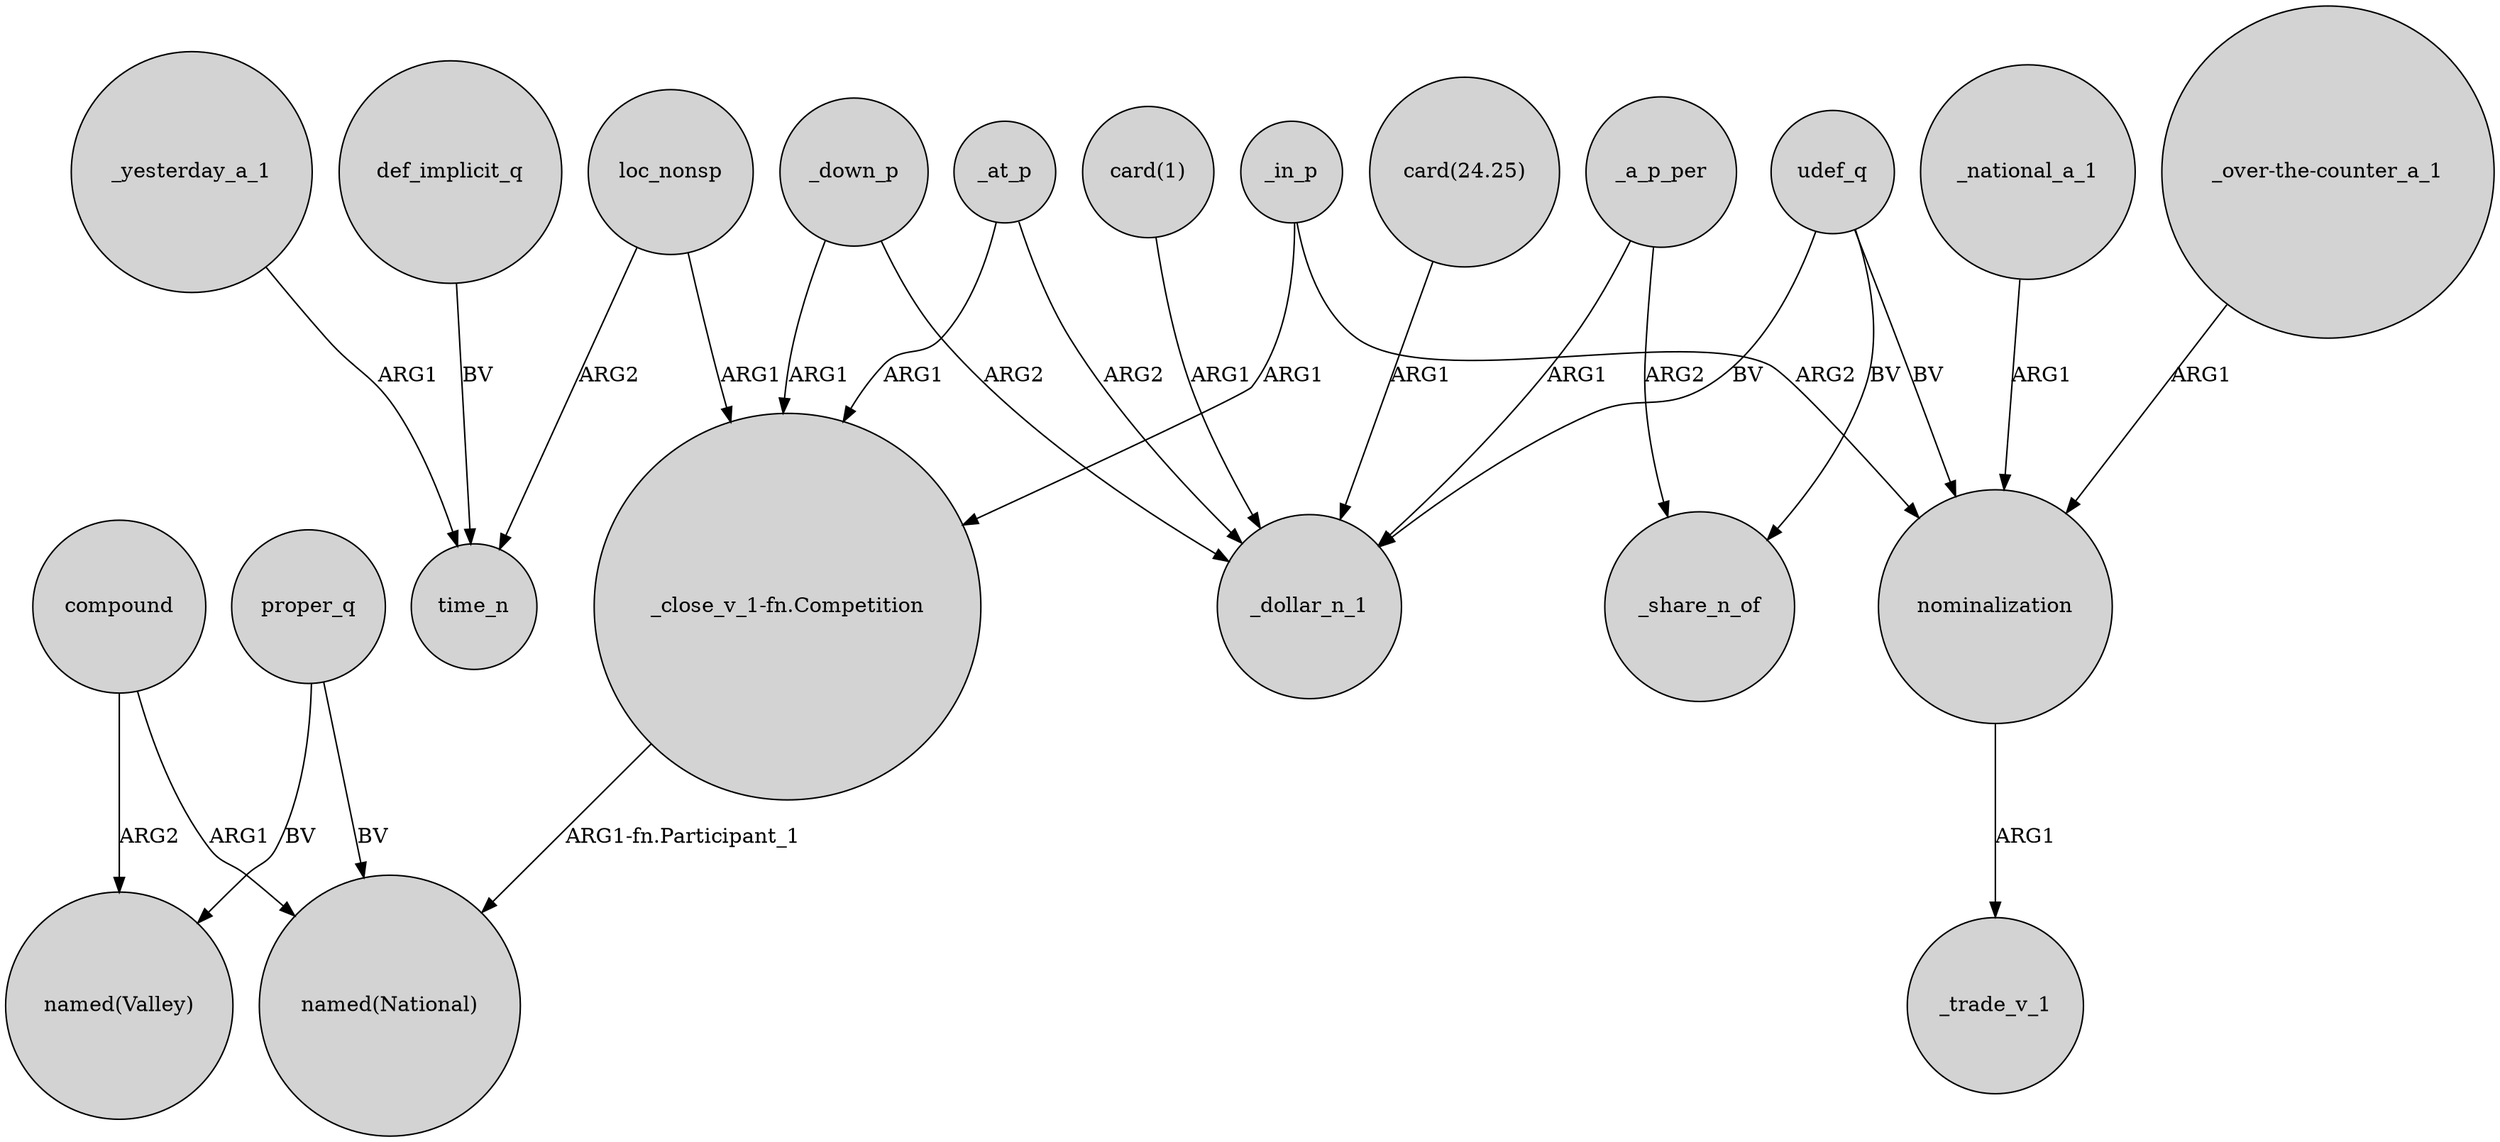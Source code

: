 digraph {
	node [shape=circle style=filled]
	proper_q -> "named(Valley)" [label=BV]
	compound -> "named(Valley)" [label=ARG2]
	loc_nonsp -> "_close_v_1-fn.Competition" [label=ARG1]
	_at_p -> "_close_v_1-fn.Competition" [label=ARG1]
	"_over-the-counter_a_1" -> nominalization [label=ARG1]
	udef_q -> nominalization [label=BV]
	_down_p -> "_close_v_1-fn.Competition" [label=ARG1]
	_yesterday_a_1 -> time_n [label=ARG1]
	compound -> "named(National)" [label=ARG1]
	_at_p -> _dollar_n_1 [label=ARG2]
	"card(1)" -> _dollar_n_1 [label=ARG1]
	_a_p_per -> _share_n_of [label=ARG2]
	udef_q -> _share_n_of [label=BV]
	udef_q -> _dollar_n_1 [label=BV]
	"card(24.25)" -> _dollar_n_1 [label=ARG1]
	_down_p -> _dollar_n_1 [label=ARG2]
	"_close_v_1-fn.Competition" -> "named(National)" [label="ARG1-fn.Participant_1"]
	_a_p_per -> _dollar_n_1 [label=ARG1]
	loc_nonsp -> time_n [label=ARG2]
	proper_q -> "named(National)" [label=BV]
	_in_p -> nominalization [label=ARG2]
	_national_a_1 -> nominalization [label=ARG1]
	_in_p -> "_close_v_1-fn.Competition" [label=ARG1]
	def_implicit_q -> time_n [label=BV]
	nominalization -> _trade_v_1 [label=ARG1]
}
